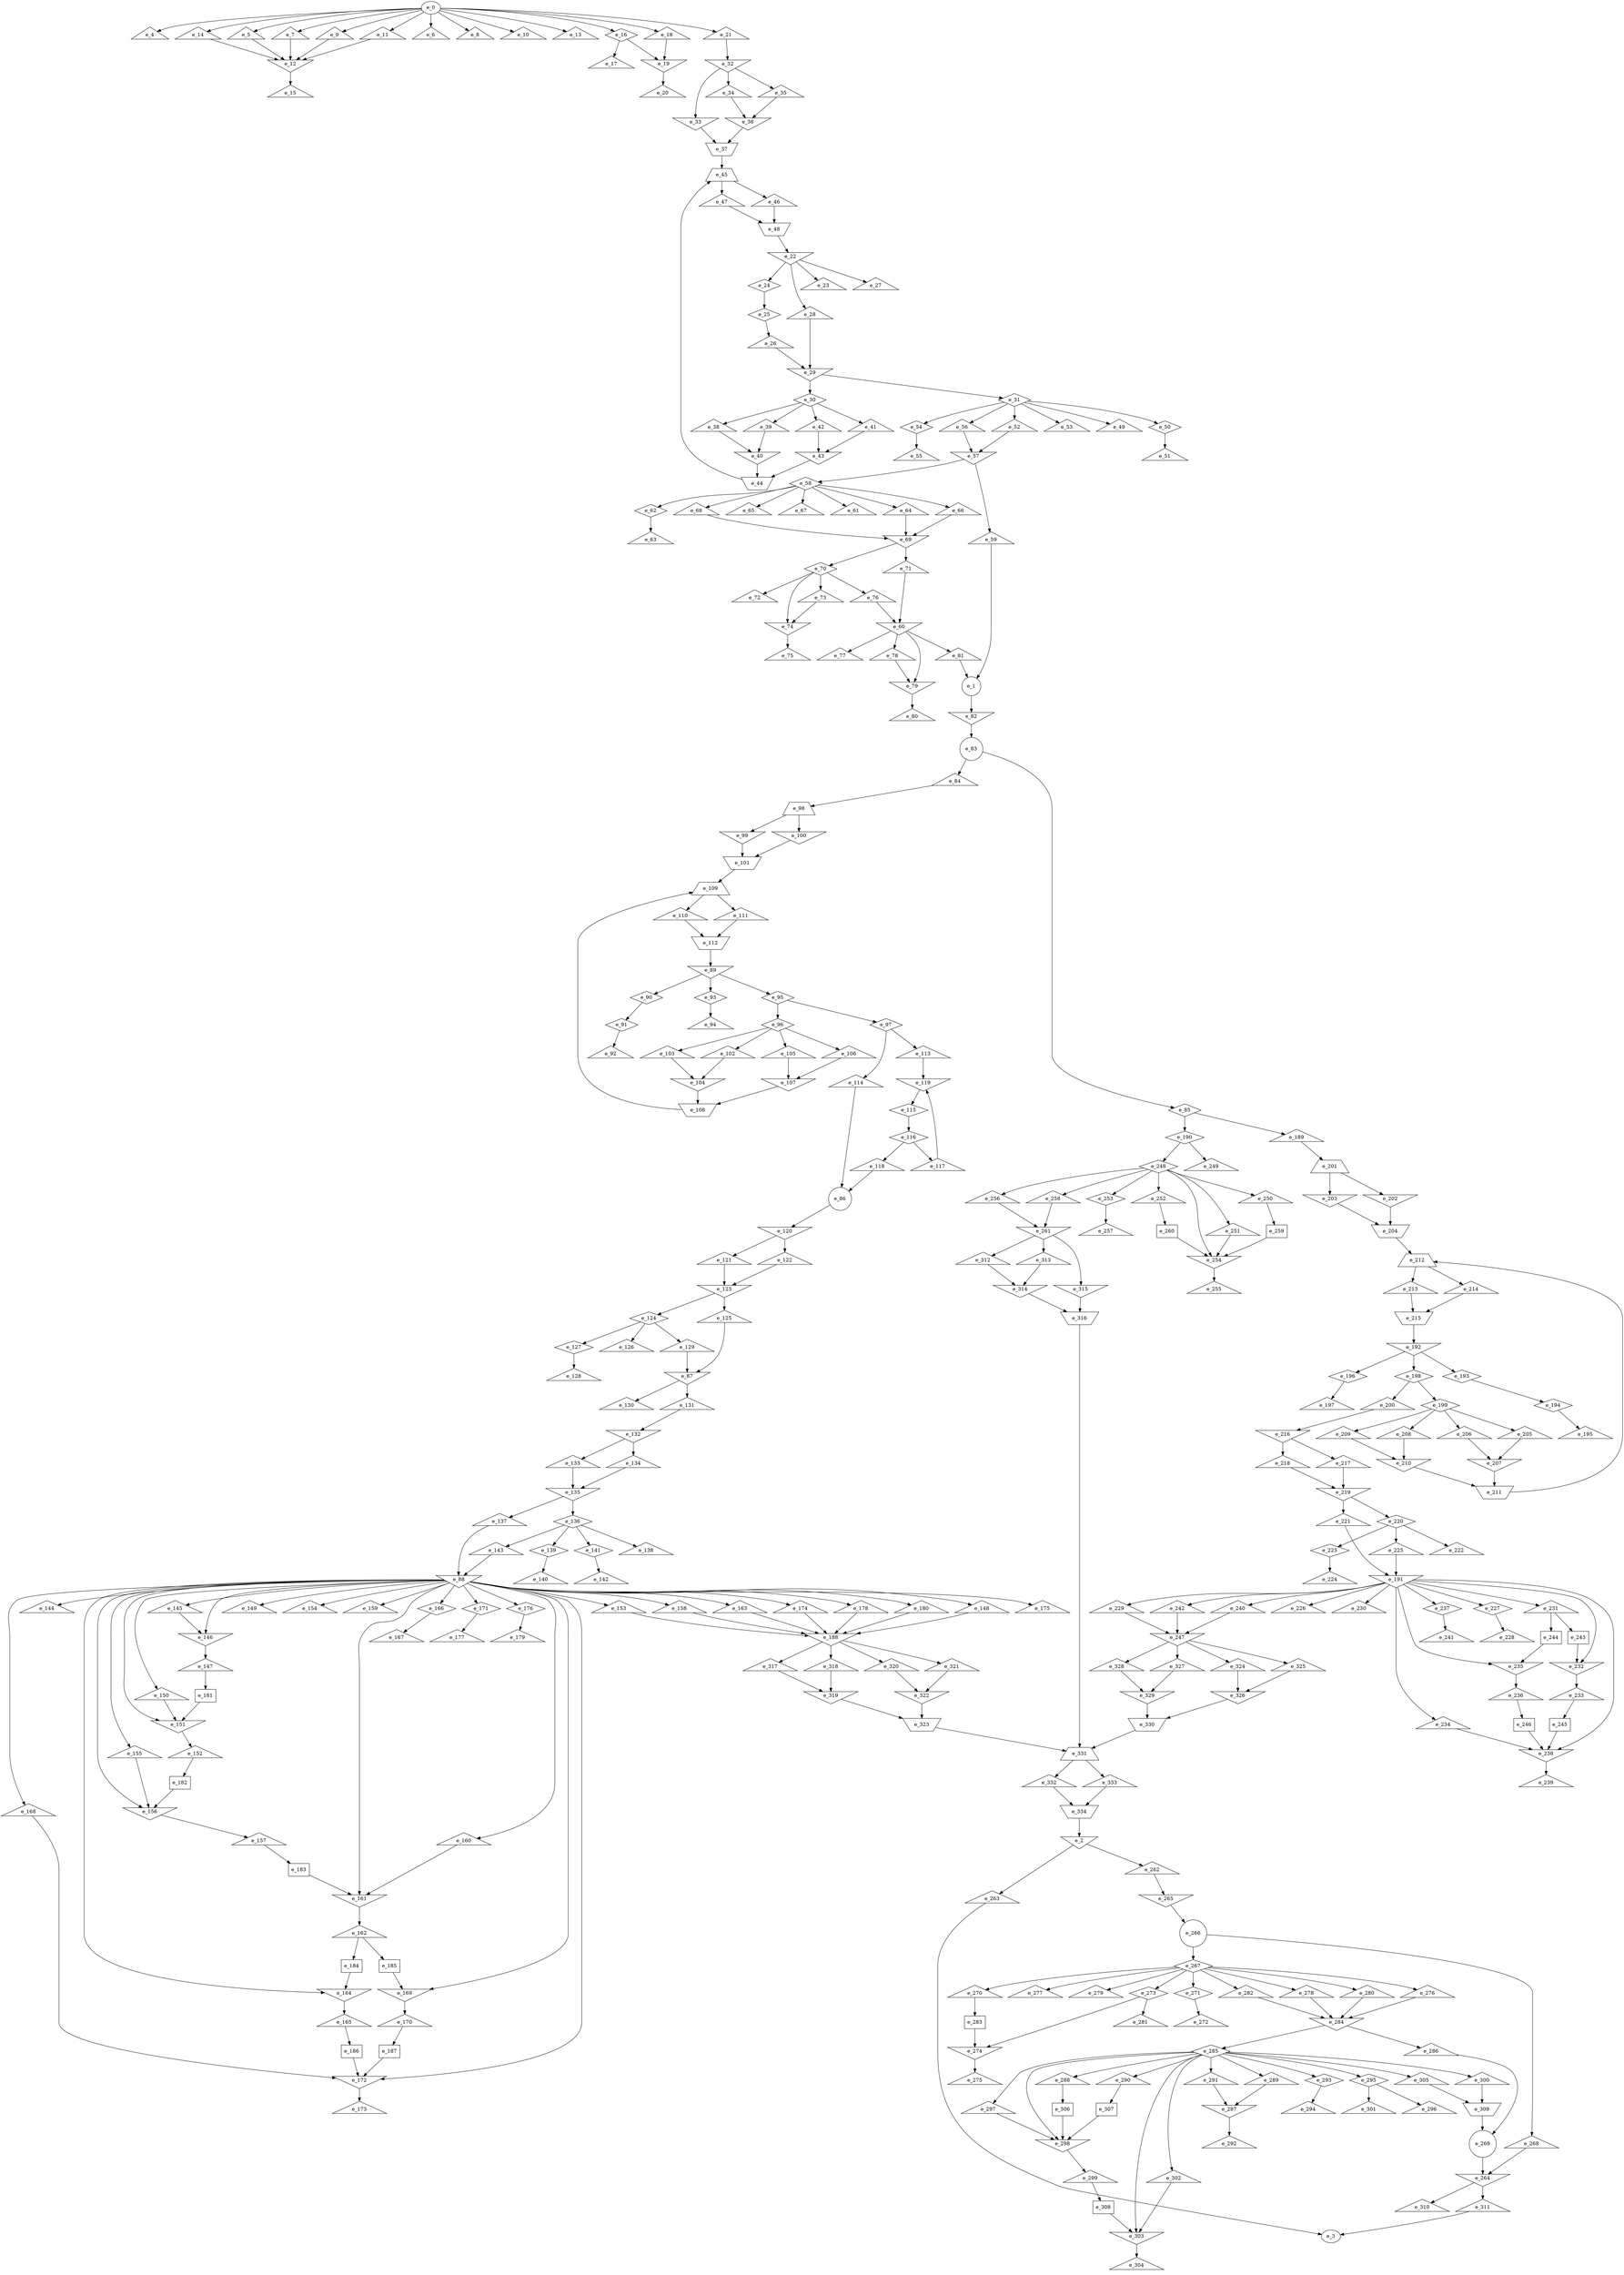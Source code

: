 digraph control_path {
  e_0: entry_node : n ;
  e_1 [shape = circle];
  e_2 [shape = invtriangle];
  e_3: exit_node : s ;
  e_4 [shape = triangle];
  e_5 [shape = triangle];
  e_6 [shape = triangle];
  e_7 [shape = triangle];
  e_8 [shape = triangle];
  e_9 [shape = triangle];
  e_10 [shape = triangle];
  e_11 [shape = triangle];
  e_12 [shape = invtriangle];
  e_13 [shape = triangle];
  e_14 [shape = triangle];
  e_15 [shape = triangle];
  e_16 [shape = diamond];
  e_17 [shape = triangle];
  e_18 [shape = triangle];
  e_19 [shape = invtriangle];
  e_20 [shape = triangle];
  e_21 [shape = triangle];
  e_22 [shape = invtriangle];
  e_23 [shape = triangle];
  e_24 [shape = diamond];
  e_25 [shape = diamond];
  e_26 [shape = triangle];
  e_27 [shape = triangle];
  e_28 [shape = triangle];
  e_29 [shape = invtriangle];
  e_30 [shape = diamond];
  e_31 [shape = diamond];
  e_32 [shape = invtriangle];
  e_33 [shape = invtriangle];
  e_34 [shape = triangle];
  e_35 [shape = triangle];
  e_36 [shape = invtriangle];
  e_37 [shape = invtrapezium];
  e_38 [shape = triangle];
  e_39 [shape = triangle];
  e_40 [shape = invtriangle];
  e_41 [shape = triangle];
  e_42 [shape = triangle];
  e_43 [shape = invtriangle];
  e_44 [shape = invtrapezium];
  e_45 [shape = trapezium];
  e_46 [shape = triangle];
  e_47 [shape = triangle];
  e_48 [shape = invtrapezium];
  e_49 [shape = triangle];
  e_50 [shape = diamond];
  e_51 [shape = triangle];
  e_52 [shape = triangle];
  e_53 [shape = triangle];
  e_54 [shape = diamond];
  e_55 [shape = triangle];
  e_56 [shape = triangle];
  e_57 [shape = invtriangle];
  e_58 [shape = diamond];
  e_59 [shape = triangle];
  e_60 [shape = invtriangle];
  e_61 [shape = triangle];
  e_62 [shape = diamond];
  e_63 [shape = triangle];
  e_64 [shape = triangle];
  e_65 [shape = triangle];
  e_66 [shape = triangle];
  e_67 [shape = triangle];
  e_68 [shape = triangle];
  e_69 [shape = invtriangle];
  e_70 [shape = diamond];
  e_71 [shape = triangle];
  e_72 [shape = triangle];
  e_73 [shape = triangle];
  e_74 [shape = invtriangle];
  e_75 [shape = triangle];
  e_76 [shape = triangle];
  e_77 [shape = triangle];
  e_78 [shape = triangle];
  e_79 [shape = invtriangle];
  e_80 [shape = triangle];
  e_81 [shape = triangle];
  e_82 [shape = invtriangle];
  e_83 [shape = circle];
  e_84 [shape = triangle];
  e_85 [shape = diamond];
  e_86 [shape = circle];
  e_87 [shape = invtriangle];
  e_88 [shape = invtriangle];
  e_89 [shape = invtriangle];
  e_90 [shape = diamond];
  e_91 [shape = diamond];
  e_92 [shape = triangle];
  e_93 [shape = diamond];
  e_94 [shape = triangle];
  e_95 [shape = diamond];
  e_96 [shape = diamond];
  e_97 [shape = diamond];
  e_98 [shape = trapezium];
  e_99 [shape = invtriangle];
  e_100 [shape = invtriangle];
  e_101 [shape = invtrapezium];
  e_102 [shape = triangle];
  e_103 [shape = triangle];
  e_104 [shape = invtriangle];
  e_105 [shape = triangle];
  e_106 [shape = triangle];
  e_107 [shape = invtriangle];
  e_108 [shape = invtrapezium];
  e_109 [shape = trapezium];
  e_110 [shape = triangle];
  e_111 [shape = triangle];
  e_112 [shape = invtrapezium];
  e_113 [shape = triangle];
  e_114 [shape = triangle];
  e_115 [shape = diamond];
  e_116 [shape = diamond];
  e_117 [shape = triangle];
  e_118 [shape = triangle];
  e_119 [shape = invtriangle];
  e_120 [shape = invtriangle];
  e_121 [shape = triangle];
  e_122 [shape = triangle];
  e_123 [shape = invtriangle];
  e_124 [shape = diamond];
  e_125 [shape = triangle];
  e_126 [shape = triangle];
  e_127 [shape = diamond];
  e_128 [shape = triangle];
  e_129 [shape = triangle];
  e_130 [shape = triangle];
  e_131 [shape = triangle];
  e_132 [shape = invtriangle];
  e_133 [shape = triangle];
  e_134 [shape = triangle];
  e_135 [shape = invtriangle];
  e_136 [shape = diamond];
  e_137 [shape = triangle];
  e_138 [shape = triangle];
  e_139 [shape = diamond];
  e_140 [shape = triangle];
  e_141 [shape = diamond];
  e_142 [shape = triangle];
  e_143 [shape = triangle];
  e_144 [shape = triangle];
  e_145 [shape = triangle];
  e_146 [shape = invtriangle];
  e_147 [shape = triangle];
  e_148 [shape = triangle];
  e_149 [shape = triangle];
  e_150 [shape = triangle];
  e_151 [shape = invtriangle];
  e_152 [shape = triangle];
  e_153 [shape = triangle];
  e_154 [shape = triangle];
  e_155 [shape = triangle];
  e_156 [shape = invtriangle];
  e_157 [shape = triangle];
  e_158 [shape = triangle];
  e_159 [shape = triangle];
  e_160 [shape = triangle];
  e_161 [shape = invtriangle];
  e_162 [shape = triangle];
  e_163 [shape = triangle];
  e_164 [shape = invtriangle];
  e_165 [shape = triangle];
  e_166 [shape = diamond];
  e_167 [shape = triangle];
  e_168 [shape = triangle];
  e_169 [shape = invtriangle];
  e_170 [shape = triangle];
  e_171 [shape = diamond];
  e_172 [shape = invtriangle];
  e_173 [shape = triangle];
  e_174 [shape = triangle];
  e_175 [shape = triangle];
  e_176 [shape = diamond];
  e_177 [shape = triangle];
  e_178 [shape = triangle];
  e_179 [shape = triangle];
  e_180 [shape = triangle];
  e_181 [shape = dot];
  e_182 [shape = dot];
  e_183 [shape = dot];
  e_184 [shape = dot];
  e_185 [shape = dot];
  e_186 [shape = dot];
  e_187 [shape = dot];
  e_188 [shape = invtriangle];
  e_189 [shape = triangle];
  e_190 [shape = diamond];
  e_191 [shape = invtriangle];
  e_192 [shape = invtriangle];
  e_193 [shape = diamond];
  e_194 [shape = diamond];
  e_195 [shape = triangle];
  e_196 [shape = diamond];
  e_197 [shape = triangle];
  e_198 [shape = diamond];
  e_199 [shape = diamond];
  e_200 [shape = triangle];
  e_201 [shape = trapezium];
  e_202 [shape = invtriangle];
  e_203 [shape = invtriangle];
  e_204 [shape = invtrapezium];
  e_205 [shape = triangle];
  e_206 [shape = triangle];
  e_207 [shape = invtriangle];
  e_208 [shape = triangle];
  e_209 [shape = triangle];
  e_210 [shape = invtriangle];
  e_211 [shape = invtrapezium];
  e_212 [shape = trapezium];
  e_213 [shape = triangle];
  e_214 [shape = triangle];
  e_215 [shape = invtrapezium];
  e_216 [shape = invtriangle];
  e_217 [shape = triangle];
  e_218 [shape = triangle];
  e_219 [shape = invtriangle];
  e_220 [shape = diamond];
  e_221 [shape = triangle];
  e_222 [shape = triangle];
  e_223 [shape = diamond];
  e_224 [shape = triangle];
  e_225 [shape = triangle];
  e_226 [shape = triangle];
  e_227 [shape = diamond];
  e_228 [shape = triangle];
  e_229 [shape = triangle];
  e_230 [shape = triangle];
  e_231 [shape = triangle];
  e_232 [shape = invtriangle];
  e_233 [shape = triangle];
  e_234 [shape = triangle];
  e_235 [shape = invtriangle];
  e_236 [shape = triangle];
  e_237 [shape = diamond];
  e_238 [shape = invtriangle];
  e_239 [shape = triangle];
  e_240 [shape = triangle];
  e_241 [shape = triangle];
  e_242 [shape = triangle];
  e_243 [shape = dot];
  e_244 [shape = dot];
  e_245 [shape = dot];
  e_246 [shape = dot];
  e_247 [shape = invtriangle];
  e_248 [shape = diamond];
  e_249 [shape = triangle];
  e_250 [shape = triangle];
  e_251 [shape = triangle];
  e_252 [shape = triangle];
  e_253 [shape = diamond];
  e_254 [shape = invtriangle];
  e_255 [shape = triangle];
  e_256 [shape = triangle];
  e_257 [shape = triangle];
  e_258 [shape = triangle];
  e_259 [shape = dot];
  e_260 [shape = dot];
  e_261 [shape = invtriangle];
  e_262 [shape = triangle];
  e_263 [shape = triangle];
  e_264 [shape = invtriangle];
  e_265 [shape = invtriangle];
  e_266 [shape = circle];
  e_267 [shape = diamond];
  e_268 [shape = triangle];
  e_269 [shape = circle];
  e_270 [shape = triangle];
  e_271 [shape = diamond];
  e_272 [shape = triangle];
  e_273 [shape = diamond];
  e_274 [shape = invtriangle];
  e_275 [shape = triangle];
  e_276 [shape = triangle];
  e_277 [shape = triangle];
  e_278 [shape = triangle];
  e_279 [shape = triangle];
  e_280 [shape = triangle];
  e_281 [shape = triangle];
  e_282 [shape = triangle];
  e_283 [shape = dot];
  e_284 [shape = invtriangle];
  e_285 [shape = diamond];
  e_286 [shape = triangle];
  e_287 [shape = invtriangle];
  e_288 [shape = triangle];
  e_289 [shape = triangle];
  e_290 [shape = triangle];
  e_291 [shape = triangle];
  e_292 [shape = triangle];
  e_293 [shape = diamond];
  e_294 [shape = triangle];
  e_295 [shape = diamond];
  e_296 [shape = triangle];
  e_297 [shape = triangle];
  e_298 [shape = invtriangle];
  e_299 [shape = triangle];
  e_300 [shape = triangle];
  e_301 [shape = triangle];
  e_302 [shape = triangle];
  e_303 [shape = invtriangle];
  e_304 [shape = triangle];
  e_305 [shape = triangle];
  e_306 [shape = dot];
  e_307 [shape = dot];
  e_308 [shape = dot];
  e_309 [shape = invtrapezium];
  e_310 [shape = triangle];
  e_311 [shape = triangle];
  e_312 [shape = triangle];
  e_313 [shape = triangle];
  e_314 [shape = invtriangle];
  e_315 [shape = invtriangle];
  e_316 [shape = invtrapezium];
  e_317 [shape = triangle];
  e_318 [shape = triangle];
  e_319 [shape = invtriangle];
  e_320 [shape = triangle];
  e_321 [shape = triangle];
  e_322 [shape = invtriangle];
  e_323 [shape = invtrapezium];
  e_324 [shape = triangle];
  e_325 [shape = triangle];
  e_326 [shape = invtriangle];
  e_327 [shape = triangle];
  e_328 [shape = triangle];
  e_329 [shape = invtriangle];
  e_330 [shape = invtrapezium];
  e_331 [shape = trapezium];
  e_332 [shape = triangle];
  e_333 [shape = triangle];
  e_334 [shape = invtrapezium];
  e_59 -> e_1;
  e_81 -> e_1;
  e_334 -> e_2;
  e_263 -> e_3;
  e_311 -> e_3;
  e_0 -> e_4;
  e_0 -> e_5;
  e_0 -> e_6;
  e_0 -> e_7;
  e_0 -> e_8;
  e_0 -> e_9;
  e_0 -> e_10;
  e_0 -> e_11;
  e_14 -> e_12;
  e_9 -> e_12;
  e_11 -> e_12;
  e_5 -> e_12;
  e_7 -> e_12;
  e_0 -> e_13;
  e_0 -> e_14;
  e_12 -> e_15;
  e_0 -> e_16;
  e_16 -> e_17;
  e_0 -> e_18;
  e_16 -> e_19;
  e_18 -> e_19;
  e_19 -> e_20;
  e_0 -> e_21;
  e_48 -> e_22;
  e_22 -> e_23;
  e_22 -> e_24;
  e_24 -> e_25;
  e_25 -> e_26;
  e_22 -> e_27;
  e_22 -> e_28;
  e_28 -> e_29;
  e_26 -> e_29;
  e_29 -> e_30;
  e_29 -> e_31;
  e_21 -> e_32;
  e_32 -> e_33;
  e_32 -> e_34;
  e_32 -> e_35;
  e_34 -> e_36;
  e_35 -> e_36;
  e_33 -> e_37;
  e_36 -> e_37;
  e_30 -> e_38;
  e_30 -> e_39;
  e_39 -> e_40;
  e_38 -> e_40;
  e_30 -> e_41;
  e_30 -> e_42;
  e_41 -> e_43;
  e_42 -> e_43;
  e_43 -> e_44;
  e_40 -> e_44;
  e_44 -> e_45;
  e_37 -> e_45;
  e_45 -> e_46;
  e_45 -> e_47;
  e_46 -> e_48;
  e_47 -> e_48;
  e_31 -> e_49;
  e_31 -> e_50;
  e_50 -> e_51;
  e_31 -> e_52;
  e_31 -> e_53;
  e_31 -> e_54;
  e_54 -> e_55;
  e_31 -> e_56;
  e_52 -> e_57;
  e_56 -> e_57;
  e_57 -> e_58;
  e_57 -> e_59;
  e_71 -> e_60;
  e_76 -> e_60;
  e_58 -> e_61;
  e_58 -> e_62;
  e_62 -> e_63;
  e_58 -> e_64;
  e_58 -> e_65;
  e_58 -> e_66;
  e_58 -> e_67;
  e_58 -> e_68;
  e_64 -> e_69;
  e_66 -> e_69;
  e_68 -> e_69;
  e_69 -> e_70;
  e_69 -> e_71;
  e_70 -> e_72;
  e_70 -> e_73;
  e_70 -> e_74;
  e_73 -> e_74;
  e_74 -> e_75;
  e_70 -> e_76;
  e_60 -> e_77;
  e_60 -> e_78;
  e_60 -> e_79;
  e_78 -> e_79;
  e_79 -> e_80;
  e_60 -> e_81;
  e_1 -> e_82;
  e_82 -> e_83;
  e_83 -> e_84;
  e_83 -> e_85;
  e_114 -> e_86;
  e_118 -> e_86;
  e_125 -> e_87;
  e_129 -> e_87;
  e_137 -> e_88;
  e_143 -> e_88;
  e_112 -> e_89;
  e_89 -> e_90;
  e_90 -> e_91;
  e_91 -> e_92;
  e_89 -> e_93;
  e_93 -> e_94;
  e_89 -> e_95;
  e_95 -> e_96;
  e_95 -> e_97;
  e_84 -> e_98;
  e_98 -> e_99;
  e_98 -> e_100;
  e_99 -> e_101;
  e_100 -> e_101;
  e_96 -> e_102;
  e_96 -> e_103;
  e_102 -> e_104;
  e_103 -> e_104;
  e_96 -> e_105;
  e_96 -> e_106;
  e_105 -> e_107;
  e_106 -> e_107;
  e_104 -> e_108;
  e_107 -> e_108;
  e_101 -> e_109;
  e_108 -> e_109;
  e_109 -> e_110;
  e_109 -> e_111;
  e_110 -> e_112;
  e_111 -> e_112;
  e_97 -> e_113;
  e_97 -> e_114;
  e_119 -> e_115;
  e_115 -> e_116;
  e_116 -> e_117;
  e_116 -> e_118;
  e_113 -> e_119;
  e_117 -> e_119;
  e_86 -> e_120;
  e_120 -> e_121;
  e_120 -> e_122;
  e_121 -> e_123;
  e_122 -> e_123;
  e_123 -> e_124;
  e_123 -> e_125;
  e_124 -> e_126;
  e_124 -> e_127;
  e_127 -> e_128;
  e_124 -> e_129;
  e_87 -> e_130;
  e_87 -> e_131;
  e_131 -> e_132;
  e_132 -> e_133;
  e_132 -> e_134;
  e_133 -> e_135;
  e_134 -> e_135;
  e_135 -> e_136;
  e_135 -> e_137;
  e_136 -> e_138;
  e_136 -> e_139;
  e_139 -> e_140;
  e_136 -> e_141;
  e_141 -> e_142;
  e_136 -> e_143;
  e_88 -> e_144;
  e_88 -> e_145;
  e_88 -> e_146;
  e_145 -> e_146;
  e_146 -> e_147;
  e_88 -> e_148;
  e_88 -> e_149;
  e_88 -> e_150;
  e_88 -> e_151;
  e_150 -> e_151;
  e_181 -> e_151;
  e_151 -> e_152;
  e_88 -> e_153;
  e_88 -> e_154;
  e_88 -> e_155;
  e_88 -> e_156;
  e_155 -> e_156;
  e_182 -> e_156;
  e_156 -> e_157;
  e_88 -> e_158;
  e_88 -> e_159;
  e_88 -> e_160;
  e_88 -> e_161;
  e_160 -> e_161;
  e_183 -> e_161;
  e_161 -> e_162;
  e_88 -> e_163;
  e_88 -> e_164;
  e_184 -> e_164;
  e_164 -> e_165;
  e_88 -> e_166;
  e_166 -> e_167;
  e_88 -> e_168;
  e_88 -> e_169;
  e_185 -> e_169;
  e_169 -> e_170;
  e_88 -> e_171;
  e_88 -> e_172;
  e_168 -> e_172;
  e_186 -> e_172;
  e_187 -> e_172;
  e_172 -> e_173;
  e_88 -> e_174;
  e_88 -> e_175;
  e_88 -> e_176;
  e_171 -> e_177;
  e_88 -> e_178;
  e_176 -> e_179;
  e_88 -> e_180;
  e_147 -> e_181;
  e_152 -> e_182;
  e_157 -> e_183;
  e_162 -> e_184;
  e_162 -> e_185;
  e_165 -> e_186;
  e_170 -> e_187;
  e_148 -> e_188;
  e_153 -> e_188;
  e_158 -> e_188;
  e_163 -> e_188;
  e_174 -> e_188;
  e_178 -> e_188;
  e_180 -> e_188;
  e_85 -> e_189;
  e_85 -> e_190;
  e_221 -> e_191;
  e_225 -> e_191;
  e_215 -> e_192;
  e_192 -> e_193;
  e_193 -> e_194;
  e_194 -> e_195;
  e_192 -> e_196;
  e_196 -> e_197;
  e_192 -> e_198;
  e_198 -> e_199;
  e_198 -> e_200;
  e_189 -> e_201;
  e_201 -> e_202;
  e_201 -> e_203;
  e_202 -> e_204;
  e_203 -> e_204;
  e_199 -> e_205;
  e_199 -> e_206;
  e_205 -> e_207;
  e_206 -> e_207;
  e_199 -> e_208;
  e_199 -> e_209;
  e_208 -> e_210;
  e_209 -> e_210;
  e_207 -> e_211;
  e_210 -> e_211;
  e_204 -> e_212;
  e_211 -> e_212;
  e_212 -> e_213;
  e_212 -> e_214;
  e_213 -> e_215;
  e_214 -> e_215;
  e_200 -> e_216;
  e_216 -> e_217;
  e_216 -> e_218;
  e_217 -> e_219;
  e_218 -> e_219;
  e_219 -> e_220;
  e_219 -> e_221;
  e_220 -> e_222;
  e_220 -> e_223;
  e_223 -> e_224;
  e_220 -> e_225;
  e_191 -> e_226;
  e_191 -> e_227;
  e_227 -> e_228;
  e_191 -> e_229;
  e_191 -> e_230;
  e_191 -> e_231;
  e_191 -> e_232;
  e_243 -> e_232;
  e_232 -> e_233;
  e_191 -> e_234;
  e_191 -> e_235;
  e_244 -> e_235;
  e_235 -> e_236;
  e_191 -> e_237;
  e_191 -> e_238;
  e_234 -> e_238;
  e_245 -> e_238;
  e_246 -> e_238;
  e_238 -> e_239;
  e_191 -> e_240;
  e_237 -> e_241;
  e_191 -> e_242;
  e_231 -> e_243;
  e_231 -> e_244;
  e_233 -> e_245;
  e_236 -> e_246;
  e_229 -> e_247;
  e_240 -> e_247;
  e_242 -> e_247;
  e_190 -> e_248;
  e_190 -> e_249;
  e_248 -> e_250;
  e_248 -> e_251;
  e_248 -> e_252;
  e_248 -> e_253;
  e_248 -> e_254;
  e_251 -> e_254;
  e_259 -> e_254;
  e_260 -> e_254;
  e_254 -> e_255;
  e_248 -> e_256;
  e_253 -> e_257;
  e_248 -> e_258;
  e_250 -> e_259;
  e_252 -> e_260;
  e_256 -> e_261;
  e_258 -> e_261;
  e_2 -> e_262;
  e_2 -> e_263;
  e_268 -> e_264;
  e_269 -> e_264;
  e_262 -> e_265;
  e_265 -> e_266;
  e_266 -> e_267;
  e_266 -> e_268;
  e_286 -> e_269;
  e_309 -> e_269;
  e_267 -> e_270;
  e_267 -> e_271;
  e_271 -> e_272;
  e_267 -> e_273;
  e_273 -> e_274;
  e_283 -> e_274;
  e_274 -> e_275;
  e_267 -> e_276;
  e_267 -> e_277;
  e_267 -> e_278;
  e_267 -> e_279;
  e_267 -> e_280;
  e_273 -> e_281;
  e_267 -> e_282;
  e_270 -> e_283;
  e_276 -> e_284;
  e_278 -> e_284;
  e_280 -> e_284;
  e_282 -> e_284;
  e_284 -> e_285;
  e_284 -> e_286;
  e_289 -> e_287;
  e_291 -> e_287;
  e_285 -> e_288;
  e_285 -> e_289;
  e_285 -> e_290;
  e_285 -> e_291;
  e_287 -> e_292;
  e_285 -> e_293;
  e_293 -> e_294;
  e_285 -> e_295;
  e_295 -> e_296;
  e_285 -> e_297;
  e_285 -> e_298;
  e_297 -> e_298;
  e_306 -> e_298;
  e_307 -> e_298;
  e_298 -> e_299;
  e_285 -> e_300;
  e_295 -> e_301;
  e_285 -> e_302;
  e_285 -> e_303;
  e_302 -> e_303;
  e_308 -> e_303;
  e_303 -> e_304;
  e_285 -> e_305;
  e_288 -> e_306;
  e_290 -> e_307;
  e_299 -> e_308;
  e_300 -> e_309;
  e_305 -> e_309;
  e_264 -> e_310;
  e_264 -> e_311;
  e_261 -> e_312;
  e_261 -> e_313;
  e_312 -> e_314;
  e_313 -> e_314;
  e_261 -> e_315;
  e_314 -> e_316;
  e_315 -> e_316;
  e_188 -> e_317;
  e_188 -> e_318;
  e_317 -> e_319;
  e_318 -> e_319;
  e_188 -> e_320;
  e_188 -> e_321;
  e_320 -> e_322;
  e_321 -> e_322;
  e_319 -> e_323;
  e_322 -> e_323;
  e_247 -> e_324;
  e_247 -> e_325;
  e_324 -> e_326;
  e_325 -> e_326;
  e_247 -> e_327;
  e_247 -> e_328;
  e_327 -> e_329;
  e_328 -> e_329;
  e_326 -> e_330;
  e_329 -> e_330;
  e_316 -> e_331;
  e_323 -> e_331;
  e_330 -> e_331;
  e_331 -> e_332;
  e_331 -> e_333;
  e_332 -> e_334;
  e_333 -> e_334;
}
